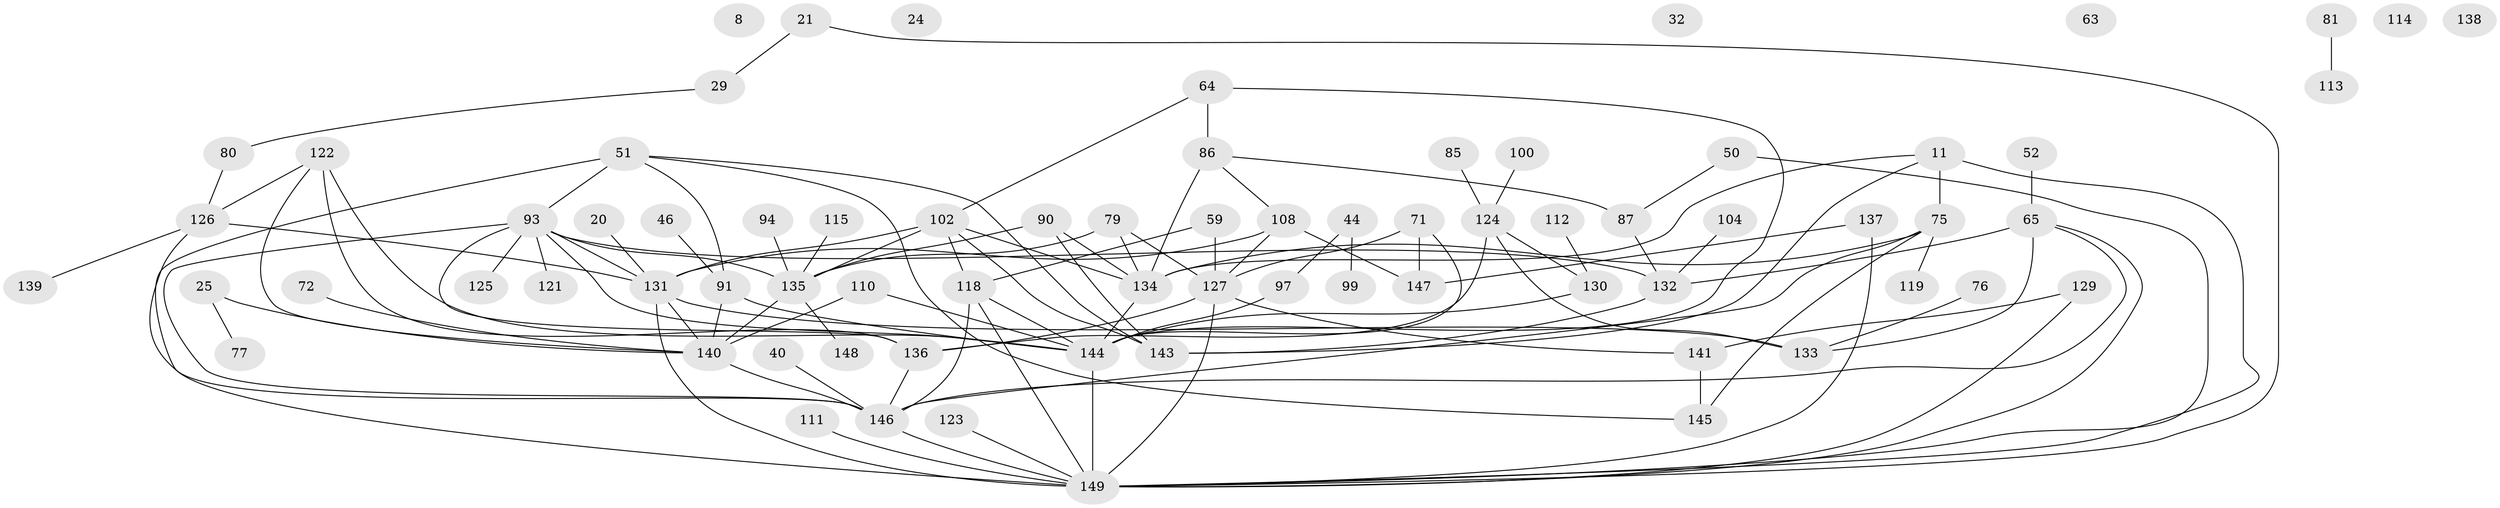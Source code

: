 // original degree distribution, {1: 0.19463087248322147, 2: 0.18791946308724833, 6: 0.053691275167785234, 3: 0.2483221476510067, 0: 0.040268456375838924, 4: 0.14093959731543623, 5: 0.10067114093959731, 7: 0.03355704697986577}
// Generated by graph-tools (version 1.1) at 2025/38/03/09/25 04:38:55]
// undirected, 74 vertices, 114 edges
graph export_dot {
graph [start="1"]
  node [color=gray90,style=filled];
  8;
  11;
  20;
  21;
  24;
  25;
  29;
  32;
  40;
  44;
  46;
  50;
  51 [super="+37"];
  52;
  59;
  63;
  64 [super="+30"];
  65 [super="+5+7+18"];
  71 [super="+67"];
  72;
  75 [super="+66"];
  76;
  77;
  79;
  80;
  81;
  85;
  86;
  87;
  90 [super="+54"];
  91;
  93 [super="+34+89+92"];
  94;
  97;
  99;
  100;
  102 [super="+22+62+82"];
  104;
  108;
  110;
  111;
  112;
  113;
  114;
  115;
  118 [super="+53"];
  119;
  121;
  122 [super="+98+96+103"];
  123;
  124 [super="+47"];
  125;
  126 [super="+73+56+55"];
  127 [super="+16"];
  129;
  130;
  131 [super="+3+19+120+68"];
  132 [super="+88"];
  133 [super="+105+23+117"];
  134 [super="+107+128"];
  135 [super="+61+36"];
  136 [super="+26"];
  137;
  138;
  139;
  140 [super="+95+6+12"];
  141 [super="+38"];
  143 [super="+74"];
  144 [super="+106+109+84"];
  145;
  146 [super="+15+116"];
  147 [super="+83"];
  148;
  149 [super="+9+17+45+142"];
  11 -- 75 [weight=2];
  11 -- 143;
  11 -- 149;
  11 -- 134;
  20 -- 131;
  21 -- 29;
  21 -- 149;
  25 -- 77;
  25 -- 140;
  29 -- 80;
  40 -- 146;
  44 -- 97;
  44 -- 99;
  46 -- 91;
  50 -- 87;
  50 -- 149 [weight=2];
  51 -- 91;
  51 -- 145;
  51 -- 149 [weight=2];
  51 -- 93;
  51 -- 143;
  52 -- 65;
  59 -- 127;
  59 -- 118;
  64 -- 102;
  64 -- 86;
  64 -- 144;
  65 -- 149;
  65 -- 132 [weight=2];
  65 -- 146;
  65 -- 133;
  71 -- 147;
  71 -- 127;
  71 -- 144 [weight=3];
  72 -- 140;
  75 -- 119;
  75 -- 145;
  75 -- 134;
  75 -- 146 [weight=2];
  76 -- 133;
  79 -- 127 [weight=2];
  79 -- 135;
  79 -- 134;
  80 -- 126;
  81 -- 113;
  85 -- 124;
  86 -- 87;
  86 -- 108;
  86 -- 134 [weight=2];
  87 -- 132;
  90 -- 135;
  90 -- 134;
  90 -- 143;
  91 -- 140;
  91 -- 144;
  93 -- 135 [weight=2];
  93 -- 144 [weight=3];
  93 -- 131;
  93 -- 132;
  93 -- 121;
  93 -- 136;
  93 -- 125;
  93 -- 146;
  94 -- 135;
  97 -- 144;
  100 -- 124;
  102 -- 118;
  102 -- 131 [weight=2];
  102 -- 134;
  102 -- 135 [weight=2];
  102 -- 143;
  104 -- 132;
  108 -- 147;
  108 -- 127;
  108 -- 131;
  110 -- 140;
  110 -- 144;
  111 -- 149;
  112 -- 130;
  115 -- 135;
  118 -- 146 [weight=2];
  118 -- 149 [weight=2];
  118 -- 144;
  122 -- 140;
  122 -- 144 [weight=3];
  122 -- 136 [weight=2];
  122 -- 126;
  123 -- 149;
  124 -- 130;
  124 -- 136;
  124 -- 133;
  126 -- 139;
  126 -- 146;
  126 -- 131;
  127 -- 136;
  127 -- 141;
  127 -- 149;
  129 -- 141;
  129 -- 149;
  130 -- 144;
  131 -- 149 [weight=3];
  131 -- 140 [weight=2];
  131 -- 133 [weight=2];
  132 -- 143;
  134 -- 144 [weight=2];
  135 -- 148;
  135 -- 140 [weight=2];
  136 -- 146;
  137 -- 149 [weight=2];
  137 -- 147;
  140 -- 146 [weight=2];
  141 -- 145;
  144 -- 149 [weight=4];
  146 -- 149;
}
